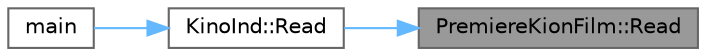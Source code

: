 digraph "PremiereKionFilm::Read"
{
 // LATEX_PDF_SIZE
  bgcolor="transparent";
  edge [fontname=Helvetica,fontsize=10,labelfontname=Helvetica,labelfontsize=10];
  node [fontname=Helvetica,fontsize=10,shape=box,height=0.2,width=0.4];
  rankdir="RL";
  Node1 [id="Node000001",label="PremiereKionFilm::Read",height=0.2,width=0.4,color="gray40", fillcolor="grey60", style="filled", fontcolor="black",tooltip=" "];
  Node1 -> Node2 [id="edge1_Node000001_Node000002",dir="back",color="steelblue1",style="solid",tooltip=" "];
  Node2 [id="Node000002",label="KinoInd::Read",height=0.2,width=0.4,color="grey40", fillcolor="white", style="filled",URL="$class_kino_ind.html#a5cec84a202c8c8c90a415bc83703706f",tooltip=" "];
  Node2 -> Node3 [id="edge2_Node000002_Node000003",dir="back",color="steelblue1",style="solid",tooltip=" "];
  Node3 [id="Node000003",label="main",height=0.2,width=0.4,color="grey40", fillcolor="white", style="filled",URL="$_a_s_s_t___l_r3_8cpp.html#ae66f6b31b5ad750f1fe042a706a4e3d4",tooltip=" "];
}
